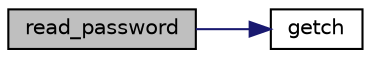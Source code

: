 digraph "read_password"
{
 // LATEX_PDF_SIZE
  edge [fontname="Helvetica",fontsize="10",labelfontname="Helvetica",labelfontsize="10"];
  node [fontname="Helvetica",fontsize="10",shape=record];
  rankdir="LR";
  Node1 [label="read_password",height=0.2,width=0.4,color="black", fillcolor="grey75", style="filled", fontcolor="black",tooltip="安全读取密码，输入时显示星号，支持退格键"];
  Node1 -> Node2 [color="midnightblue",fontsize="10",style="solid",fontname="Helvetica"];
  Node2 [label="getch",height=0.2,width=0.4,color="black", fillcolor="white", style="filled",URL="$console_8c.html#af5978fab9fa6dd4ced1c3a8ab1251f7b",tooltip="在Linux系统下获取单个字符输入，无回显"];
}
